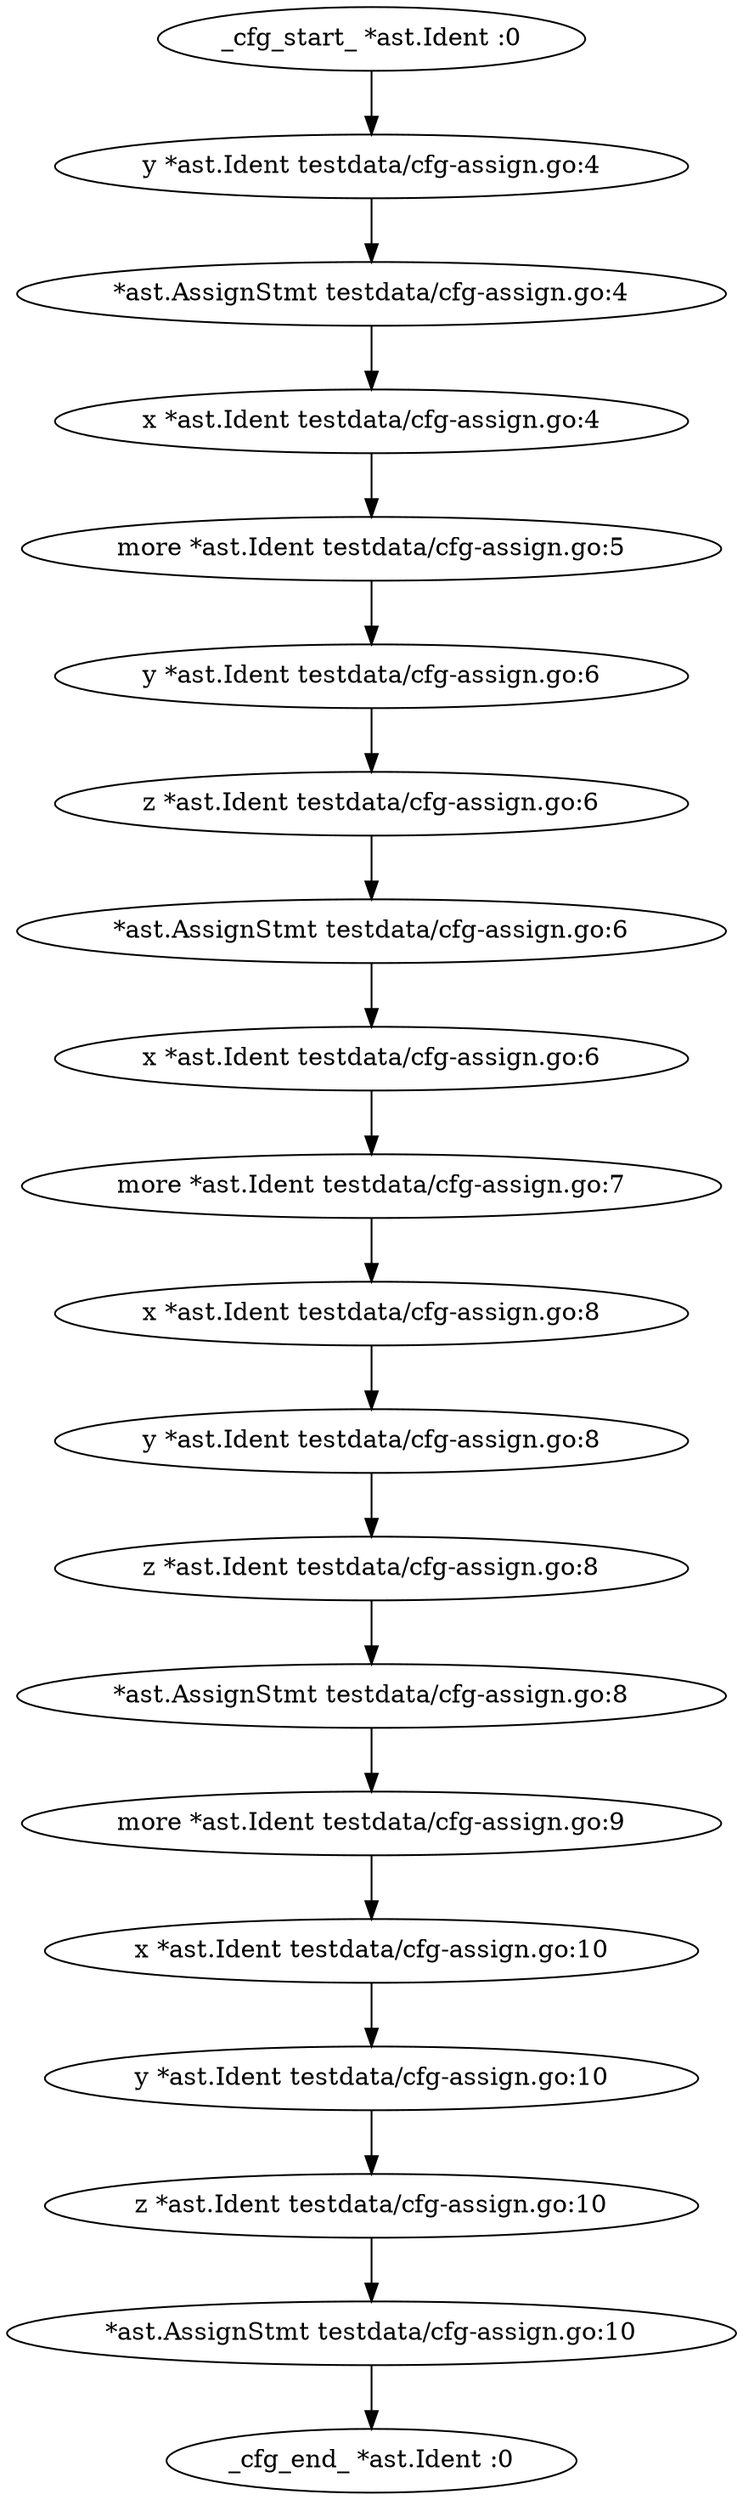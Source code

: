 digraph cfg {
n20 [label="_cfg_end_ *ast.Ident :0"];
n19 [label="*ast.AssignStmt testdata/cfg-assign.go:10"];
n19 -> n20 [label=""];
n18 [label="z *ast.Ident testdata/cfg-assign.go:10"];
n18 -> n19 [label=""];
n17 [label="y *ast.Ident testdata/cfg-assign.go:10"];
n17 -> n18 [label=""];
n16 [label="x *ast.Ident testdata/cfg-assign.go:10"];
n16 -> n17 [label=""];
n15 [label="more *ast.Ident testdata/cfg-assign.go:9"];
n15 -> n16 [label=""];
n14 [label="*ast.AssignStmt testdata/cfg-assign.go:8"];
n14 -> n15 [label=""];
n13 [label="z *ast.Ident testdata/cfg-assign.go:8"];
n13 -> n14 [label=""];
n12 [label="y *ast.Ident testdata/cfg-assign.go:8"];
n12 -> n13 [label=""];
n11 [label="x *ast.Ident testdata/cfg-assign.go:8"];
n11 -> n12 [label=""];
n10 [label="more *ast.Ident testdata/cfg-assign.go:7"];
n10 -> n11 [label=""];
n9 [label="x *ast.Ident testdata/cfg-assign.go:6"];
n9 -> n10 [label=""];
n8 [label="*ast.AssignStmt testdata/cfg-assign.go:6"];
n8 -> n9 [label=""];
n7 [label="z *ast.Ident testdata/cfg-assign.go:6"];
n7 -> n8 [label=""];
n6 [label="y *ast.Ident testdata/cfg-assign.go:6"];
n6 -> n7 [label=""];
n5 [label="more *ast.Ident testdata/cfg-assign.go:5"];
n5 -> n6 [label=""];
n4 [label="x *ast.Ident testdata/cfg-assign.go:4"];
n4 -> n5 [label=""];
n3 [label="*ast.AssignStmt testdata/cfg-assign.go:4"];
n3 -> n4 [label=""];
n2 [label="y *ast.Ident testdata/cfg-assign.go:4"];
n2 -> n3 [label=""];
n1 [label="_cfg_start_ *ast.Ident :0"];
n1 -> n2 [label=""];
}
